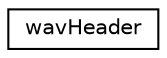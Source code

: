digraph "Graphical Class Hierarchy"
{
  edge [fontname="Helvetica",fontsize="10",labelfontname="Helvetica",labelfontsize="10"];
  node [fontname="Helvetica",fontsize="10",shape=record];
  rankdir="LR";
  Node0 [label="wavHeader",height=0.2,width=0.4,color="black", fillcolor="white", style="filled",URL="$dc/d81/structwavHeader.html"];
}
